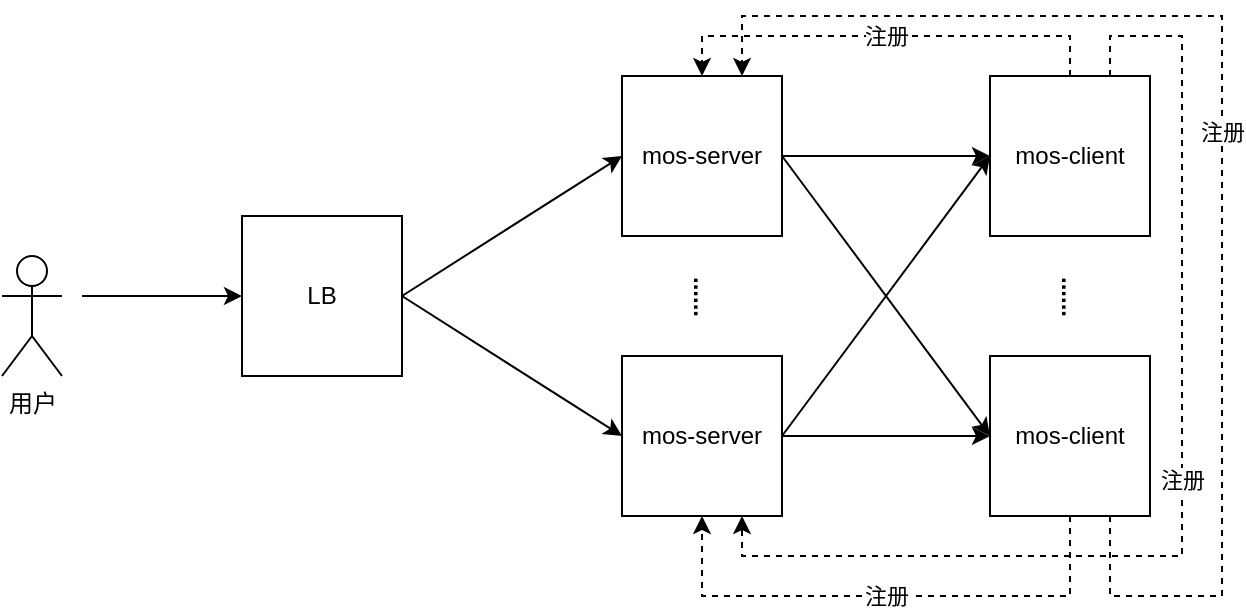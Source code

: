 <mxfile version="14.1.8" type="github">
  <diagram id="yDWQ4Q8sWPt4xedBLvjV" name="Page-1">
    <mxGraphModel dx="1422" dy="762" grid="1" gridSize="10" guides="1" tooltips="1" connect="1" arrows="1" fold="1" page="1" pageScale="1" pageWidth="827" pageHeight="1169" math="0" shadow="0">
      <root>
        <mxCell id="0" />
        <mxCell id="1" parent="0" />
        <mxCell id="KHNy80irOr1HjYow0Eg1-1" value="mos-server" style="whiteSpace=wrap;html=1;aspect=fixed;" vertex="1" parent="1">
          <mxGeometry x="340" y="220" width="80" height="80" as="geometry" />
        </mxCell>
        <mxCell id="KHNy80irOr1HjYow0Eg1-15" value="注册" style="edgeStyle=orthogonalEdgeStyle;rounded=0;orthogonalLoop=1;jettySize=auto;html=1;exitX=0.5;exitY=0;exitDx=0;exitDy=0;entryX=0.5;entryY=0;entryDx=0;entryDy=0;dashed=1;" edge="1" parent="1" source="KHNy80irOr1HjYow0Eg1-3" target="KHNy80irOr1HjYow0Eg1-1">
          <mxGeometry relative="1" as="geometry" />
        </mxCell>
        <mxCell id="KHNy80irOr1HjYow0Eg1-18" value="注册" style="edgeStyle=orthogonalEdgeStyle;rounded=0;orthogonalLoop=1;jettySize=auto;html=1;exitX=0.75;exitY=0;exitDx=0;exitDy=0;entryX=0.75;entryY=1;entryDx=0;entryDy=0;dashed=1;" edge="1" parent="1" source="KHNy80irOr1HjYow0Eg1-3" target="KHNy80irOr1HjYow0Eg1-5">
          <mxGeometry relative="1" as="geometry">
            <Array as="points">
              <mxPoint x="584" y="200" />
              <mxPoint x="620" y="200" />
              <mxPoint x="620" y="460" />
              <mxPoint x="400" y="460" />
            </Array>
          </mxGeometry>
        </mxCell>
        <mxCell id="KHNy80irOr1HjYow0Eg1-3" value="mos-client" style="whiteSpace=wrap;html=1;aspect=fixed;" vertex="1" parent="1">
          <mxGeometry x="524" y="220" width="80" height="80" as="geometry" />
        </mxCell>
        <mxCell id="KHNy80irOr1HjYow0Eg1-16" value="注册" style="edgeStyle=orthogonalEdgeStyle;rounded=0;orthogonalLoop=1;jettySize=auto;html=1;exitX=0.5;exitY=1;exitDx=0;exitDy=0;entryX=0.5;entryY=1;entryDx=0;entryDy=0;dashed=1;" edge="1" parent="1" source="KHNy80irOr1HjYow0Eg1-4" target="KHNy80irOr1HjYow0Eg1-5">
          <mxGeometry relative="1" as="geometry">
            <Array as="points">
              <mxPoint x="564" y="480" />
              <mxPoint x="380" y="480" />
            </Array>
          </mxGeometry>
        </mxCell>
        <mxCell id="KHNy80irOr1HjYow0Eg1-17" value="注册" style="edgeStyle=orthogonalEdgeStyle;rounded=0;orthogonalLoop=1;jettySize=auto;html=1;exitX=0.75;exitY=1;exitDx=0;exitDy=0;entryX=0.75;entryY=0;entryDx=0;entryDy=0;dashed=1;" edge="1" parent="1" source="KHNy80irOr1HjYow0Eg1-4" target="KHNy80irOr1HjYow0Eg1-1">
          <mxGeometry relative="1" as="geometry">
            <Array as="points">
              <mxPoint x="584" y="480" />
              <mxPoint x="640" y="480" />
              <mxPoint x="640" y="190" />
              <mxPoint x="400" y="190" />
            </Array>
          </mxGeometry>
        </mxCell>
        <mxCell id="KHNy80irOr1HjYow0Eg1-4" value="mos-client" style="whiteSpace=wrap;html=1;aspect=fixed;" vertex="1" parent="1">
          <mxGeometry x="524" y="360" width="80" height="80" as="geometry" />
        </mxCell>
        <mxCell id="KHNy80irOr1HjYow0Eg1-5" value="mos-server" style="whiteSpace=wrap;html=1;aspect=fixed;" vertex="1" parent="1">
          <mxGeometry x="340" y="360" width="80" height="80" as="geometry" />
        </mxCell>
        <mxCell id="KHNy80irOr1HjYow0Eg1-7" value="" style="endArrow=classic;html=1;exitX=1;exitY=0.5;exitDx=0;exitDy=0;entryX=0;entryY=0.5;entryDx=0;entryDy=0;" edge="1" parent="1" source="KHNy80irOr1HjYow0Eg1-1" target="KHNy80irOr1HjYow0Eg1-3">
          <mxGeometry width="50" height="50" relative="1" as="geometry">
            <mxPoint x="430" y="280" as="sourcePoint" />
            <mxPoint x="534" y="230" as="targetPoint" />
          </mxGeometry>
        </mxCell>
        <mxCell id="KHNy80irOr1HjYow0Eg1-8" value="" style="endArrow=classic;html=1;exitX=1;exitY=0.5;exitDx=0;exitDy=0;entryX=0;entryY=0.5;entryDx=0;entryDy=0;" edge="1" parent="1" source="KHNy80irOr1HjYow0Eg1-1" target="KHNy80irOr1HjYow0Eg1-4">
          <mxGeometry width="50" height="50" relative="1" as="geometry">
            <mxPoint x="430" y="280" as="sourcePoint" />
            <mxPoint x="534" y="350" as="targetPoint" />
          </mxGeometry>
        </mxCell>
        <mxCell id="KHNy80irOr1HjYow0Eg1-10" value="" style="endArrow=classic;html=1;exitX=1;exitY=0.5;exitDx=0;exitDy=0;entryX=0;entryY=0.5;entryDx=0;entryDy=0;" edge="1" parent="1" source="KHNy80irOr1HjYow0Eg1-5" target="KHNy80irOr1HjYow0Eg1-3">
          <mxGeometry width="50" height="50" relative="1" as="geometry">
            <mxPoint x="430" y="400" as="sourcePoint" />
            <mxPoint x="534" y="230" as="targetPoint" />
          </mxGeometry>
        </mxCell>
        <mxCell id="KHNy80irOr1HjYow0Eg1-12" value="" style="endArrow=classic;html=1;exitX=1;exitY=0.5;exitDx=0;exitDy=0;entryX=0;entryY=0.5;entryDx=0;entryDy=0;" edge="1" parent="1" source="KHNy80irOr1HjYow0Eg1-5" target="KHNy80irOr1HjYow0Eg1-4">
          <mxGeometry width="50" height="50" relative="1" as="geometry">
            <mxPoint x="430" y="400" as="sourcePoint" />
            <mxPoint x="534" y="350" as="targetPoint" />
          </mxGeometry>
        </mxCell>
        <mxCell id="KHNy80irOr1HjYow0Eg1-13" value="......" style="text;html=1;align=center;verticalAlign=middle;resizable=0;points=[];autosize=1;rotation=90;fontStyle=1" vertex="1" parent="1">
          <mxGeometry x="360" y="320" width="40" height="20" as="geometry" />
        </mxCell>
        <mxCell id="KHNy80irOr1HjYow0Eg1-14" value="......" style="text;html=1;align=center;verticalAlign=middle;resizable=0;points=[];autosize=1;rotation=90;fontStyle=1" vertex="1" parent="1">
          <mxGeometry x="544" y="320" width="40" height="20" as="geometry" />
        </mxCell>
        <mxCell id="KHNy80irOr1HjYow0Eg1-20" value="LB" style="whiteSpace=wrap;html=1;aspect=fixed;" vertex="1" parent="1">
          <mxGeometry x="150" y="290" width="80" height="80" as="geometry" />
        </mxCell>
        <mxCell id="KHNy80irOr1HjYow0Eg1-22" value="" style="endArrow=classic;html=1;exitX=1;exitY=0.5;exitDx=0;exitDy=0;entryX=0;entryY=0.5;entryDx=0;entryDy=0;" edge="1" parent="1" source="KHNy80irOr1HjYow0Eg1-20" target="KHNy80irOr1HjYow0Eg1-1">
          <mxGeometry width="50" height="50" relative="1" as="geometry">
            <mxPoint x="270" y="340" as="sourcePoint" />
            <mxPoint x="320" y="290" as="targetPoint" />
          </mxGeometry>
        </mxCell>
        <mxCell id="KHNy80irOr1HjYow0Eg1-23" value="" style="endArrow=classic;html=1;exitX=1;exitY=0.5;exitDx=0;exitDy=0;entryX=0;entryY=0.5;entryDx=0;entryDy=0;" edge="1" parent="1" source="KHNy80irOr1HjYow0Eg1-20" target="KHNy80irOr1HjYow0Eg1-5">
          <mxGeometry width="50" height="50" relative="1" as="geometry">
            <mxPoint x="220" y="340" as="sourcePoint" />
            <mxPoint x="350" y="270" as="targetPoint" />
          </mxGeometry>
        </mxCell>
        <mxCell id="KHNy80irOr1HjYow0Eg1-24" value="用户" style="shape=umlActor;verticalLabelPosition=bottom;verticalAlign=top;html=1;outlineConnect=0;" vertex="1" parent="1">
          <mxGeometry x="30" y="310" width="30" height="60" as="geometry" />
        </mxCell>
        <mxCell id="KHNy80irOr1HjYow0Eg1-25" value="" style="endArrow=classic;html=1;entryX=0;entryY=0.5;entryDx=0;entryDy=0;" edge="1" parent="1" target="KHNy80irOr1HjYow0Eg1-20">
          <mxGeometry width="50" height="50" relative="1" as="geometry">
            <mxPoint x="70" y="330" as="sourcePoint" />
            <mxPoint x="150" y="360" as="targetPoint" />
          </mxGeometry>
        </mxCell>
      </root>
    </mxGraphModel>
  </diagram>
</mxfile>
